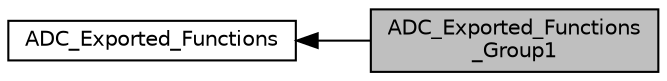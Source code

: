 digraph "ADC_Exported_Functions_Group1"
{
  edge [fontname="Helvetica",fontsize="10",labelfontname="Helvetica",labelfontsize="10"];
  node [fontname="Helvetica",fontsize="10",shape=record];
  rankdir=LR;
  Node1 [label="ADC_Exported_Functions",height=0.2,width=0.4,color="black", fillcolor="white", style="filled",URL="$group___a_d_c___exported___functions.html"];
  Node0 [label="ADC_Exported_Functions\l_Group1",height=0.2,width=0.4,color="black", fillcolor="grey75", style="filled", fontcolor="black"];
  Node1->Node0 [shape=plaintext, dir="back", style="solid"];
}
